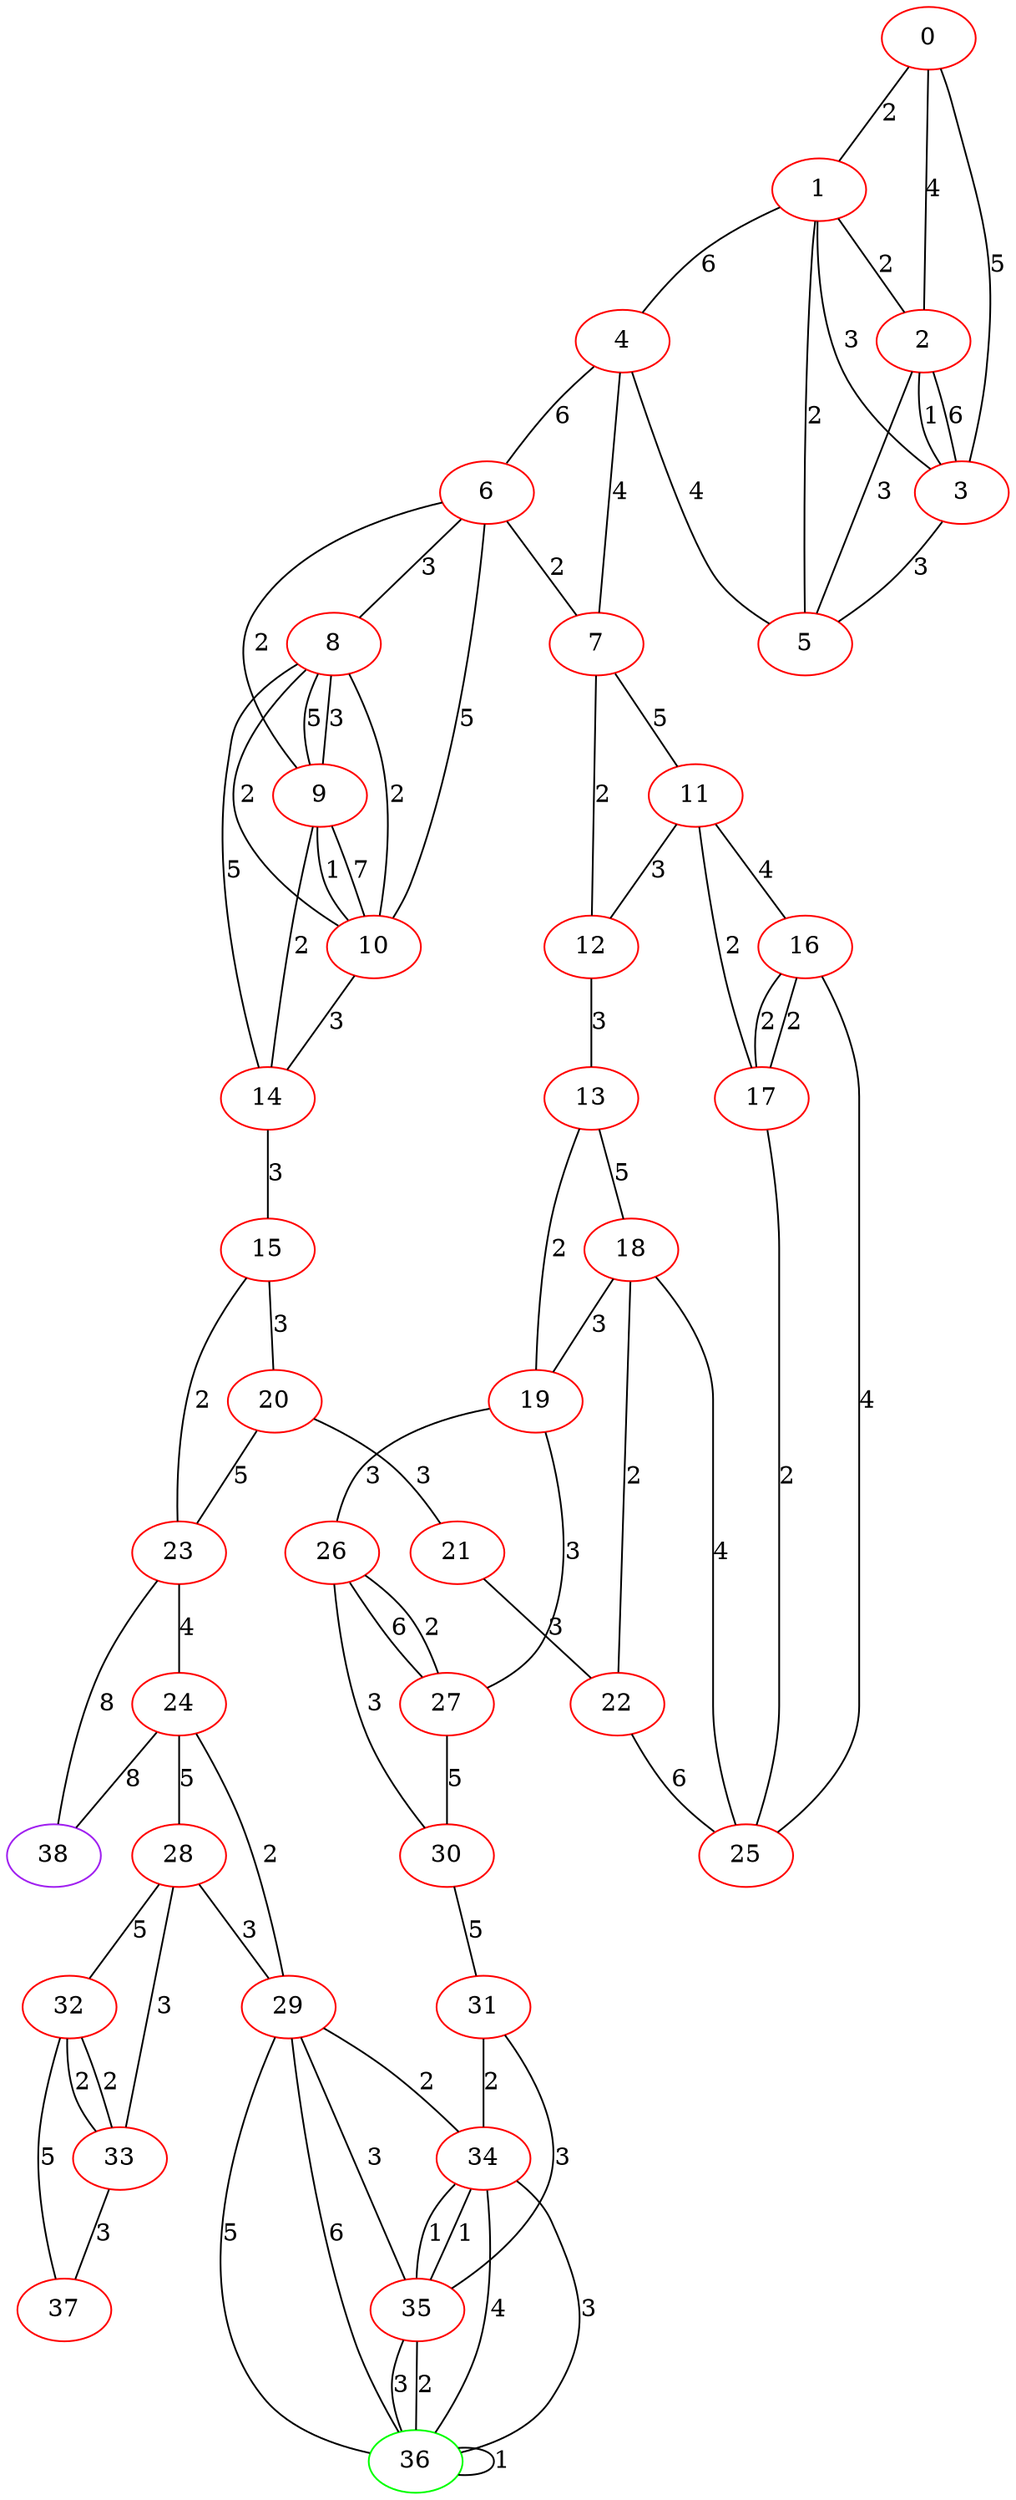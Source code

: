 graph "" {
0 [color=red, weight=1];
1 [color=red, weight=1];
2 [color=red, weight=1];
3 [color=red, weight=1];
4 [color=red, weight=1];
5 [color=red, weight=1];
6 [color=red, weight=1];
7 [color=red, weight=1];
8 [color=red, weight=1];
9 [color=red, weight=1];
10 [color=red, weight=1];
11 [color=red, weight=1];
12 [color=red, weight=1];
13 [color=red, weight=1];
14 [color=red, weight=1];
15 [color=red, weight=1];
16 [color=red, weight=1];
17 [color=red, weight=1];
18 [color=red, weight=1];
19 [color=red, weight=1];
20 [color=red, weight=1];
21 [color=red, weight=1];
22 [color=red, weight=1];
23 [color=red, weight=1];
24 [color=red, weight=1];
25 [color=red, weight=1];
26 [color=red, weight=1];
27 [color=red, weight=1];
28 [color=red, weight=1];
29 [color=red, weight=1];
30 [color=red, weight=1];
31 [color=red, weight=1];
32 [color=red, weight=1];
33 [color=red, weight=1];
34 [color=red, weight=1];
35 [color=red, weight=1];
36 [color=green, weight=2];
37 [color=red, weight=1];
38 [color=purple, weight=4];
0 -- 1  [key=0, label=2];
0 -- 2  [key=0, label=4];
0 -- 3  [key=0, label=5];
1 -- 2  [key=0, label=2];
1 -- 3  [key=0, label=3];
1 -- 4  [key=0, label=6];
1 -- 5  [key=0, label=2];
2 -- 3  [key=0, label=6];
2 -- 3  [key=1, label=1];
2 -- 5  [key=0, label=3];
3 -- 5  [key=0, label=3];
4 -- 5  [key=0, label=4];
4 -- 6  [key=0, label=6];
4 -- 7  [key=0, label=4];
6 -- 8  [key=0, label=3];
6 -- 9  [key=0, label=2];
6 -- 10  [key=0, label=5];
6 -- 7  [key=0, label=2];
7 -- 12  [key=0, label=2];
7 -- 11  [key=0, label=5];
8 -- 9  [key=0, label=5];
8 -- 9  [key=1, label=3];
8 -- 10  [key=0, label=2];
8 -- 10  [key=1, label=2];
8 -- 14  [key=0, label=5];
9 -- 10  [key=0, label=7];
9 -- 10  [key=1, label=1];
9 -- 14  [key=0, label=2];
10 -- 14  [key=0, label=3];
11 -- 16  [key=0, label=4];
11 -- 17  [key=0, label=2];
11 -- 12  [key=0, label=3];
12 -- 13  [key=0, label=3];
13 -- 18  [key=0, label=5];
13 -- 19  [key=0, label=2];
14 -- 15  [key=0, label=3];
15 -- 20  [key=0, label=3];
15 -- 23  [key=0, label=2];
16 -- 17  [key=0, label=2];
16 -- 17  [key=1, label=2];
16 -- 25  [key=0, label=4];
17 -- 25  [key=0, label=2];
18 -- 25  [key=0, label=4];
18 -- 19  [key=0, label=3];
18 -- 22  [key=0, label=2];
19 -- 26  [key=0, label=3];
19 -- 27  [key=0, label=3];
20 -- 23  [key=0, label=5];
20 -- 21  [key=0, label=3];
21 -- 22  [key=0, label=3];
22 -- 25  [key=0, label=6];
23 -- 24  [key=0, label=4];
23 -- 38  [key=0, label=8];
24 -- 28  [key=0, label=5];
24 -- 29  [key=0, label=2];
24 -- 38  [key=0, label=8];
26 -- 27  [key=0, label=6];
26 -- 27  [key=1, label=2];
26 -- 30  [key=0, label=3];
27 -- 30  [key=0, label=5];
28 -- 32  [key=0, label=5];
28 -- 33  [key=0, label=3];
28 -- 29  [key=0, label=3];
29 -- 34  [key=0, label=2];
29 -- 35  [key=0, label=3];
29 -- 36  [key=0, label=5];
29 -- 36  [key=1, label=6];
30 -- 31  [key=0, label=5];
31 -- 34  [key=0, label=2];
31 -- 35  [key=0, label=3];
32 -- 33  [key=0, label=2];
32 -- 33  [key=1, label=2];
32 -- 37  [key=0, label=5];
33 -- 37  [key=0, label=3];
34 -- 35  [key=0, label=1];
34 -- 35  [key=1, label=1];
34 -- 36  [key=0, label=3];
34 -- 36  [key=1, label=4];
35 -- 36  [key=0, label=2];
35 -- 36  [key=1, label=3];
36 -- 36  [key=0, label=1];
}
